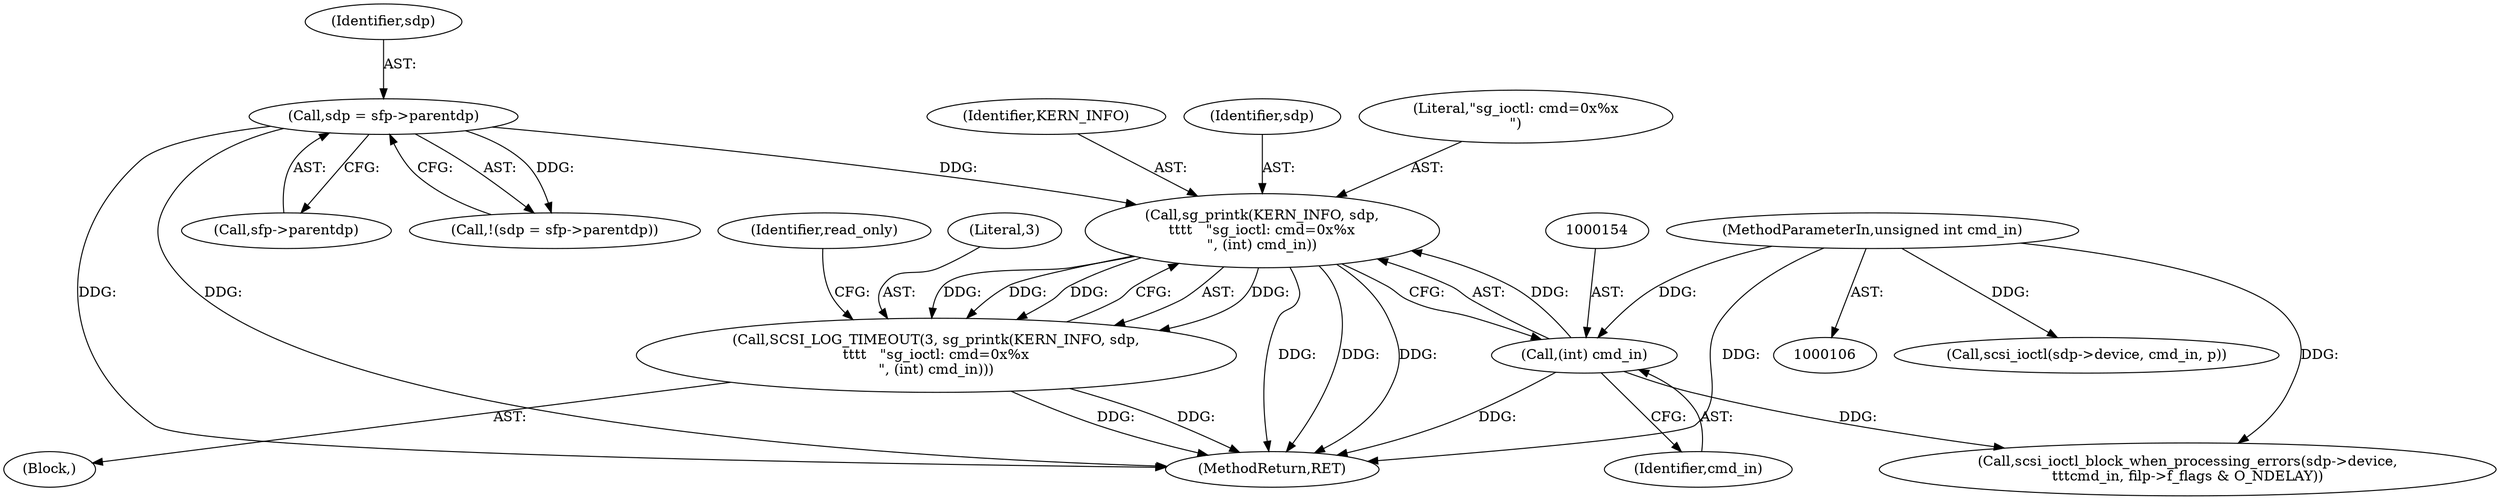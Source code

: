 digraph "0_linux_3e0097499839e0fe3af380410eababe5a47c4cf9_0@pointer" {
"1000149" [label="(Call,sg_printk(KERN_INFO, sdp,\n\t\t\t\t   \"sg_ioctl: cmd=0x%x\n\", (int) cmd_in))"];
"1000139" [label="(Call,sdp = sfp->parentdp)"];
"1000153" [label="(Call,(int) cmd_in)"];
"1000108" [label="(MethodParameterIn,unsigned int cmd_in)"];
"1000147" [label="(Call,SCSI_LOG_TIMEOUT(3, sg_printk(KERN_INFO, sdp,\n\t\t\t\t   \"sg_ioctl: cmd=0x%x\n\", (int) cmd_in)))"];
"1000149" [label="(Call,sg_printk(KERN_INFO, sdp,\n\t\t\t\t   \"sg_ioctl: cmd=0x%x\n\", (int) cmd_in))"];
"1000153" [label="(Call,(int) cmd_in)"];
"1000152" [label="(Literal,\"sg_ioctl: cmd=0x%x\n\")"];
"1000155" [label="(Identifier,cmd_in)"];
"1001054" [label="(Call,scsi_ioctl(sdp->device, cmd_in, p))"];
"1000147" [label="(Call,SCSI_LOG_TIMEOUT(3, sg_printk(KERN_INFO, sdp,\n\t\t\t\t   \"sg_ioctl: cmd=0x%x\n\", (int) cmd_in)))"];
"1000140" [label="(Identifier,sdp)"];
"1000110" [label="(Block,)"];
"1001060" [label="(MethodReturn,RET)"];
"1000139" [label="(Call,sdp = sfp->parentdp)"];
"1000150" [label="(Identifier,KERN_INFO)"];
"1000141" [label="(Call,sfp->parentdp)"];
"1000151" [label="(Identifier,sdp)"];
"1000138" [label="(Call,!(sdp = sfp->parentdp))"];
"1000157" [label="(Identifier,read_only)"];
"1000108" [label="(MethodParameterIn,unsigned int cmd_in)"];
"1000148" [label="(Literal,3)"];
"1001039" [label="(Call,scsi_ioctl_block_when_processing_errors(sdp->device,\n\t\t\tcmd_in, filp->f_flags & O_NDELAY))"];
"1000149" -> "1000147"  [label="AST: "];
"1000149" -> "1000153"  [label="CFG: "];
"1000150" -> "1000149"  [label="AST: "];
"1000151" -> "1000149"  [label="AST: "];
"1000152" -> "1000149"  [label="AST: "];
"1000153" -> "1000149"  [label="AST: "];
"1000147" -> "1000149"  [label="CFG: "];
"1000149" -> "1001060"  [label="DDG: "];
"1000149" -> "1001060"  [label="DDG: "];
"1000149" -> "1001060"  [label="DDG: "];
"1000149" -> "1000147"  [label="DDG: "];
"1000149" -> "1000147"  [label="DDG: "];
"1000149" -> "1000147"  [label="DDG: "];
"1000149" -> "1000147"  [label="DDG: "];
"1000139" -> "1000149"  [label="DDG: "];
"1000153" -> "1000149"  [label="DDG: "];
"1000139" -> "1000138"  [label="AST: "];
"1000139" -> "1000141"  [label="CFG: "];
"1000140" -> "1000139"  [label="AST: "];
"1000141" -> "1000139"  [label="AST: "];
"1000138" -> "1000139"  [label="CFG: "];
"1000139" -> "1001060"  [label="DDG: "];
"1000139" -> "1001060"  [label="DDG: "];
"1000139" -> "1000138"  [label="DDG: "];
"1000153" -> "1000155"  [label="CFG: "];
"1000154" -> "1000153"  [label="AST: "];
"1000155" -> "1000153"  [label="AST: "];
"1000153" -> "1001060"  [label="DDG: "];
"1000108" -> "1000153"  [label="DDG: "];
"1000153" -> "1001039"  [label="DDG: "];
"1000108" -> "1000106"  [label="AST: "];
"1000108" -> "1001060"  [label="DDG: "];
"1000108" -> "1001039"  [label="DDG: "];
"1000108" -> "1001054"  [label="DDG: "];
"1000147" -> "1000110"  [label="AST: "];
"1000148" -> "1000147"  [label="AST: "];
"1000157" -> "1000147"  [label="CFG: "];
"1000147" -> "1001060"  [label="DDG: "];
"1000147" -> "1001060"  [label="DDG: "];
}
